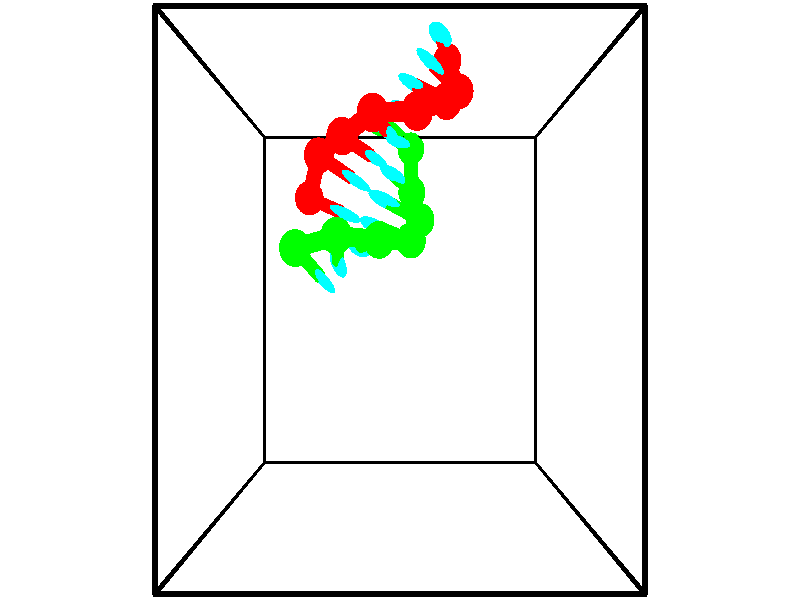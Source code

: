 // switches for output
#declare DRAW_BASES = 1; // possible values are 0, 1; only relevant for DNA ribbons
#declare DRAW_BASES_TYPE = 3; // possible values are 1, 2, 3; only relevant for DNA ribbons
#declare DRAW_FOG = 0; // set to 1 to enable fog

#include "colors.inc"

#include "transforms.inc"
background { rgb <1, 1, 1>}

#default {
   normal{
       ripples 0.25
       frequency 0.20
       turbulence 0.2
       lambda 5
   }
	finish {
		phong 0.1
		phong_size 40.
	}
}

// original window dimensions: 1024x640


// camera settings

camera {
	sky <-0, 1, 0>
	up <-0, 1, 0>
	right 1.6 * <1, 0, 0>
	location <2.5, 2.5, 11.1562>
	look_at <2.5, 2.5, 2.5>
	direction <0, 0, -8.6562>
	angle 67.0682
}


# declare cpy_camera_pos = <2.5, 2.5, 11.1562>;
# if (DRAW_FOG = 1)
fog {
	fog_type 2
	up vnormalize(cpy_camera_pos)
	color rgbt<1,1,1,0.3>
	distance 1e-5
	fog_alt 3e-3
	fog_offset 4
}
# end


// LIGHTS

# declare lum = 6;
global_settings {
	ambient_light rgb lum * <0.05, 0.05, 0.05>
	max_trace_level 15
}# declare cpy_direct_light_amount = 0.25;
light_source
{	1000 * <-1, -1, 1>,
	rgb lum * cpy_direct_light_amount
	parallel
}

light_source
{	1000 * <1, 1, -1>,
	rgb lum * cpy_direct_light_amount
	parallel
}

// strand 0

// nucleotide -1

// particle -1
sphere {
	<3.353609, 6.092162, 0.282823> 0.250000
	pigment { color rgbt <1,0,0,0> }
	no_shadow
}
cylinder {
	<3.254360, 6.174309, 0.661507>,  <3.194810, 6.223597, 0.888717>, 0.100000
	pigment { color rgbt <1,0,0,0> }
	no_shadow
}
cylinder {
	<3.254360, 6.174309, 0.661507>,  <3.353609, 6.092162, 0.282823>, 0.100000
	pigment { color rgbt <1,0,0,0> }
	no_shadow
}

// particle -1
sphere {
	<3.254360, 6.174309, 0.661507> 0.100000
	pigment { color rgbt <1,0,0,0> }
	no_shadow
}
sphere {
	0, 1
	scale<0.080000,0.200000,0.300000>
	matrix <-0.369383, -0.923493, 0.103519,
		0.895540, -0.324014, 0.304998,
		-0.248122, 0.205366, 0.946710,
		3.179923, 6.235919, 0.945520>
	pigment { color rgbt <0,1,1,0> }
	no_shadow
}
cylinder {
	<3.529240, 5.526805, 0.641101>,  <3.353609, 6.092162, 0.282823>, 0.130000
	pigment { color rgbt <1,0,0,0> }
	no_shadow
}

// nucleotide -1

// particle -1
sphere {
	<3.529240, 5.526805, 0.641101> 0.250000
	pigment { color rgbt <1,0,0,0> }
	no_shadow
}
cylinder {
	<3.234320, 5.704638, 0.844566>,  <3.057369, 5.811337, 0.966646>, 0.100000
	pigment { color rgbt <1,0,0,0> }
	no_shadow
}
cylinder {
	<3.234320, 5.704638, 0.844566>,  <3.529240, 5.526805, 0.641101>, 0.100000
	pigment { color rgbt <1,0,0,0> }
	no_shadow
}

// particle -1
sphere {
	<3.234320, 5.704638, 0.844566> 0.100000
	pigment { color rgbt <1,0,0,0> }
	no_shadow
}
sphere {
	0, 1
	scale<0.080000,0.200000,0.300000>
	matrix <-0.555119, -0.827806, -0.081120,
		0.385011, -0.342179, 0.857135,
		-0.737299, 0.444580, 0.508665,
		3.013131, 5.838011, 0.997166>
	pigment { color rgbt <0,1,1,0> }
	no_shadow
}
cylinder {
	<3.260544, 5.198469, 1.331815>,  <3.529240, 5.526805, 0.641101>, 0.130000
	pigment { color rgbt <1,0,0,0> }
	no_shadow
}

// nucleotide -1

// particle -1
sphere {
	<3.260544, 5.198469, 1.331815> 0.250000
	pigment { color rgbt <1,0,0,0> }
	no_shadow
}
cylinder {
	<2.951188, 5.383238, 1.158150>,  <2.765575, 5.494099, 1.053950>, 0.100000
	pigment { color rgbt <1,0,0,0> }
	no_shadow
}
cylinder {
	<2.951188, 5.383238, 1.158150>,  <3.260544, 5.198469, 1.331815>, 0.100000
	pigment { color rgbt <1,0,0,0> }
	no_shadow
}

// particle -1
sphere {
	<2.951188, 5.383238, 1.158150> 0.100000
	pigment { color rgbt <1,0,0,0> }
	no_shadow
}
sphere {
	0, 1
	scale<0.080000,0.200000,0.300000>
	matrix <-0.500849, -0.865075, -0.028205,
		-0.388613, 0.195637, 0.900392,
		-0.773389, 0.461921, -0.434164,
		2.719171, 5.521814, 1.027901>
	pigment { color rgbt <0,1,1,0> }
	no_shadow
}
cylinder {
	<2.766600, 4.954297, 1.744899>,  <3.260544, 5.198469, 1.331815>, 0.130000
	pigment { color rgbt <1,0,0,0> }
	no_shadow
}

// nucleotide -1

// particle -1
sphere {
	<2.766600, 4.954297, 1.744899> 0.250000
	pigment { color rgbt <1,0,0,0> }
	no_shadow
}
cylinder {
	<2.636679, 5.062483, 1.382385>,  <2.558726, 5.127395, 1.164877>, 0.100000
	pigment { color rgbt <1,0,0,0> }
	no_shadow
}
cylinder {
	<2.636679, 5.062483, 1.382385>,  <2.766600, 4.954297, 1.744899>, 0.100000
	pigment { color rgbt <1,0,0,0> }
	no_shadow
}

// particle -1
sphere {
	<2.636679, 5.062483, 1.382385> 0.100000
	pigment { color rgbt <1,0,0,0> }
	no_shadow
}
sphere {
	0, 1
	scale<0.080000,0.200000,0.300000>
	matrix <-0.523725, -0.849344, -0.065775,
		-0.787537, 0.453279, 0.417520,
		-0.324804, 0.270466, -0.906284,
		2.539237, 5.143622, 1.110500>
	pigment { color rgbt <0,1,1,0> }
	no_shadow
}
cylinder {
	<2.075118, 4.927645, 1.771724>,  <2.766600, 4.954297, 1.744899>, 0.130000
	pigment { color rgbt <1,0,0,0> }
	no_shadow
}

// nucleotide -1

// particle -1
sphere {
	<2.075118, 4.927645, 1.771724> 0.250000
	pigment { color rgbt <1,0,0,0> }
	no_shadow
}
cylinder {
	<2.195135, 4.874052, 1.393936>,  <2.267145, 4.841897, 1.167263>, 0.100000
	pigment { color rgbt <1,0,0,0> }
	no_shadow
}
cylinder {
	<2.195135, 4.874052, 1.393936>,  <2.075118, 4.927645, 1.771724>, 0.100000
	pigment { color rgbt <1,0,0,0> }
	no_shadow
}

// particle -1
sphere {
	<2.195135, 4.874052, 1.393936> 0.100000
	pigment { color rgbt <1,0,0,0> }
	no_shadow
}
sphere {
	0, 1
	scale<0.080000,0.200000,0.300000>
	matrix <-0.460263, -0.887550, -0.020310,
		-0.835543, 0.440798, -0.327969,
		0.300042, -0.133982, -0.944470,
		2.285148, 4.833858, 1.110595>
	pigment { color rgbt <0,1,1,0> }
	no_shadow
}
cylinder {
	<1.570970, 4.688951, 1.478274>,  <2.075118, 4.927645, 1.771724>, 0.130000
	pigment { color rgbt <1,0,0,0> }
	no_shadow
}

// nucleotide -1

// particle -1
sphere {
	<1.570970, 4.688951, 1.478274> 0.250000
	pigment { color rgbt <1,0,0,0> }
	no_shadow
}
cylinder {
	<1.844738, 4.579979, 1.207764>,  <2.008999, 4.514596, 1.045457>, 0.100000
	pigment { color rgbt <1,0,0,0> }
	no_shadow
}
cylinder {
	<1.844738, 4.579979, 1.207764>,  <1.570970, 4.688951, 1.478274>, 0.100000
	pigment { color rgbt <1,0,0,0> }
	no_shadow
}

// particle -1
sphere {
	<1.844738, 4.579979, 1.207764> 0.100000
	pigment { color rgbt <1,0,0,0> }
	no_shadow
}
sphere {
	0, 1
	scale<0.080000,0.200000,0.300000>
	matrix <-0.443950, -0.891504, -0.090163,
		-0.578339, 0.361942, -0.731110,
		0.684421, -0.272431, -0.676276,
		2.050064, 4.498250, 1.004881>
	pigment { color rgbt <0,1,1,0> }
	no_shadow
}
cylinder {
	<1.123480, 4.540102, 0.928942>,  <1.570970, 4.688951, 1.478274>, 0.130000
	pigment { color rgbt <1,0,0,0> }
	no_shadow
}

// nucleotide -1

// particle -1
sphere {
	<1.123480, 4.540102, 0.928942> 0.250000
	pigment { color rgbt <1,0,0,0> }
	no_shadow
}
cylinder {
	<1.469615, 4.353769, 0.854980>,  <1.677297, 4.241970, 0.810603>, 0.100000
	pigment { color rgbt <1,0,0,0> }
	no_shadow
}
cylinder {
	<1.469615, 4.353769, 0.854980>,  <1.123480, 4.540102, 0.928942>, 0.100000
	pigment { color rgbt <1,0,0,0> }
	no_shadow
}

// particle -1
sphere {
	<1.469615, 4.353769, 0.854980> 0.100000
	pigment { color rgbt <1,0,0,0> }
	no_shadow
}
sphere {
	0, 1
	scale<0.080000,0.200000,0.300000>
	matrix <-0.478663, -0.877507, -0.029385,
		-0.148566, 0.113935, -0.982317,
		0.865338, -0.465833, -0.184904,
		1.729217, 4.214019, 0.799509>
	pigment { color rgbt <0,1,1,0> }
	no_shadow
}
cylinder {
	<0.905402, 3.992112, 0.531867>,  <1.123480, 4.540102, 0.928942>, 0.130000
	pigment { color rgbt <1,0,0,0> }
	no_shadow
}

// nucleotide -1

// particle -1
sphere {
	<0.905402, 3.992112, 0.531867> 0.250000
	pigment { color rgbt <1,0,0,0> }
	no_shadow
}
cylinder {
	<1.269048, 3.851944, 0.621948>,  <1.487236, 3.767843, 0.675997>, 0.100000
	pigment { color rgbt <1,0,0,0> }
	no_shadow
}
cylinder {
	<1.269048, 3.851944, 0.621948>,  <0.905402, 3.992112, 0.531867>, 0.100000
	pigment { color rgbt <1,0,0,0> }
	no_shadow
}

// particle -1
sphere {
	<1.269048, 3.851944, 0.621948> 0.100000
	pigment { color rgbt <1,0,0,0> }
	no_shadow
}
sphere {
	0, 1
	scale<0.080000,0.200000,0.300000>
	matrix <-0.371628, -0.926537, 0.058503,
		0.188158, -0.136878, -0.972554,
		0.909114, -0.350421, 0.225203,
		1.541782, 3.746818, 0.689509>
	pigment { color rgbt <0,1,1,0> }
	no_shadow
}
// strand 1

// nucleotide -1

// particle -1
sphere {
	<0.832408, 3.187786, 1.563750> 0.250000
	pigment { color rgbt <0,1,0,0> }
	no_shadow
}
cylinder {
	<1.049469, 2.957657, 1.318954>,  <1.179706, 2.819579, 1.172077>, 0.100000
	pigment { color rgbt <0,1,0,0> }
	no_shadow
}
cylinder {
	<1.049469, 2.957657, 1.318954>,  <0.832408, 3.187786, 1.563750>, 0.100000
	pigment { color rgbt <0,1,0,0> }
	no_shadow
}

// particle -1
sphere {
	<1.049469, 2.957657, 1.318954> 0.100000
	pigment { color rgbt <0,1,0,0> }
	no_shadow
}
sphere {
	0, 1
	scale<0.080000,0.200000,0.300000>
	matrix <0.615188, 0.768304, -0.176784,
		0.571901, -0.280555, 0.770855,
		0.542654, -0.575324, -0.611988,
		1.212265, 2.785060, 1.135358>
	pigment { color rgbt <0,1,1,0> }
	no_shadow
}
cylinder {
	<1.490596, 3.348470, 1.580945>,  <0.832408, 3.187786, 1.563750>, 0.130000
	pigment { color rgbt <0,1,0,0> }
	no_shadow
}

// nucleotide -1

// particle -1
sphere {
	<1.490596, 3.348470, 1.580945> 0.250000
	pigment { color rgbt <0,1,0,0> }
	no_shadow
}
cylinder {
	<1.470720, 3.159386, 1.229019>,  <1.458795, 3.045935, 1.017864>, 0.100000
	pigment { color rgbt <0,1,0,0> }
	no_shadow
}
cylinder {
	<1.470720, 3.159386, 1.229019>,  <1.490596, 3.348470, 1.580945>, 0.100000
	pigment { color rgbt <0,1,0,0> }
	no_shadow
}

// particle -1
sphere {
	<1.470720, 3.159386, 1.229019> 0.100000
	pigment { color rgbt <0,1,0,0> }
	no_shadow
}
sphere {
	0, 1
	scale<0.080000,0.200000,0.300000>
	matrix <0.724090, 0.589685, -0.357722,
		0.687913, -0.654840, 0.312985,
		-0.049688, -0.472711, -0.879815,
		1.455814, 3.017572, 0.965075>
	pigment { color rgbt <0,1,1,0> }
	no_shadow
}
cylinder {
	<2.165504, 3.298665, 1.532907>,  <1.490596, 3.348470, 1.580945>, 0.130000
	pigment { color rgbt <0,1,0,0> }
	no_shadow
}

// nucleotide -1

// particle -1
sphere {
	<2.165504, 3.298665, 1.532907> 0.250000
	pigment { color rgbt <0,1,0,0> }
	no_shadow
}
cylinder {
	<1.959236, 3.274673, 1.191032>,  <1.835475, 3.260278, 0.985908>, 0.100000
	pigment { color rgbt <0,1,0,0> }
	no_shadow
}
cylinder {
	<1.959236, 3.274673, 1.191032>,  <2.165504, 3.298665, 1.532907>, 0.100000
	pigment { color rgbt <0,1,0,0> }
	no_shadow
}

// particle -1
sphere {
	<1.959236, 3.274673, 1.191032> 0.100000
	pigment { color rgbt <0,1,0,0> }
	no_shadow
}
sphere {
	0, 1
	scale<0.080000,0.200000,0.300000>
	matrix <0.563701, 0.727486, -0.391159,
		0.645233, -0.683496, -0.341332,
		-0.515670, -0.059979, -0.854686,
		1.804535, 3.256680, 0.934627>
	pigment { color rgbt <0,1,1,0> }
	no_shadow
}
cylinder {
	<2.681383, 3.329217, 1.072645>,  <2.165504, 3.298665, 1.532907>, 0.130000
	pigment { color rgbt <0,1,0,0> }
	no_shadow
}

// nucleotide -1

// particle -1
sphere {
	<2.681383, 3.329217, 1.072645> 0.250000
	pigment { color rgbt <0,1,0,0> }
	no_shadow
}
cylinder {
	<2.334946, 3.455296, 0.917450>,  <2.127083, 3.530943, 0.824333>, 0.100000
	pigment { color rgbt <0,1,0,0> }
	no_shadow
}
cylinder {
	<2.334946, 3.455296, 0.917450>,  <2.681383, 3.329217, 1.072645>, 0.100000
	pigment { color rgbt <0,1,0,0> }
	no_shadow
}

// particle -1
sphere {
	<2.334946, 3.455296, 0.917450> 0.100000
	pigment { color rgbt <0,1,0,0> }
	no_shadow
}
sphere {
	0, 1
	scale<0.080000,0.200000,0.300000>
	matrix <0.437949, 0.852650, -0.284937,
		0.241006, -0.416700, -0.876514,
		-0.866093, 0.315197, -0.387987,
		2.075118, 3.549855, 0.801054>
	pigment { color rgbt <0,1,1,0> }
	no_shadow
}
cylinder {
	<2.857250, 3.670227, 0.524093>,  <2.681383, 3.329217, 1.072645>, 0.130000
	pigment { color rgbt <0,1,0,0> }
	no_shadow
}

// nucleotide -1

// particle -1
sphere {
	<2.857250, 3.670227, 0.524093> 0.250000
	pigment { color rgbt <0,1,0,0> }
	no_shadow
}
cylinder {
	<2.499565, 3.823990, 0.615845>,  <2.284954, 3.916248, 0.670896>, 0.100000
	pigment { color rgbt <0,1,0,0> }
	no_shadow
}
cylinder {
	<2.499565, 3.823990, 0.615845>,  <2.857250, 3.670227, 0.524093>, 0.100000
	pigment { color rgbt <0,1,0,0> }
	no_shadow
}

// particle -1
sphere {
	<2.499565, 3.823990, 0.615845> 0.100000
	pigment { color rgbt <0,1,0,0> }
	no_shadow
}
sphere {
	0, 1
	scale<0.080000,0.200000,0.300000>
	matrix <0.323329, 0.909025, -0.262929,
		-0.309583, -0.160949, -0.937152,
		-0.894213, 0.384407, 0.229379,
		2.231301, 3.939312, 0.684659>
	pigment { color rgbt <0,1,1,0> }
	no_shadow
}
cylinder {
	<2.719194, 4.161168, -0.025717>,  <2.857250, 3.670227, 0.524093>, 0.130000
	pigment { color rgbt <0,1,0,0> }
	no_shadow
}

// nucleotide -1

// particle -1
sphere {
	<2.719194, 4.161168, -0.025717> 0.250000
	pigment { color rgbt <0,1,0,0> }
	no_shadow
}
cylinder {
	<2.522657, 4.260204, 0.308296>,  <2.404735, 4.319626, 0.508704>, 0.100000
	pigment { color rgbt <0,1,0,0> }
	no_shadow
}
cylinder {
	<2.522657, 4.260204, 0.308296>,  <2.719194, 4.161168, -0.025717>, 0.100000
	pigment { color rgbt <0,1,0,0> }
	no_shadow
}

// particle -1
sphere {
	<2.522657, 4.260204, 0.308296> 0.100000
	pigment { color rgbt <0,1,0,0> }
	no_shadow
}
sphere {
	0, 1
	scale<0.080000,0.200000,0.300000>
	matrix <0.321888, 0.942486, -0.090049,
		-0.809303, 0.224542, -0.542780,
		-0.491343, 0.247591, 0.835033,
		2.375255, 4.334482, 0.558806>
	pigment { color rgbt <0,1,1,0> }
	no_shadow
}
cylinder {
	<2.703229, 4.849655, -0.111261>,  <2.719194, 4.161168, -0.025717>, 0.130000
	pigment { color rgbt <0,1,0,0> }
	no_shadow
}

// nucleotide -1

// particle -1
sphere {
	<2.703229, 4.849655, -0.111261> 0.250000
	pigment { color rgbt <0,1,0,0> }
	no_shadow
}
cylinder {
	<2.570349, 4.830612, 0.265541>,  <2.490620, 4.819186, 0.491623>, 0.100000
	pigment { color rgbt <0,1,0,0> }
	no_shadow
}
cylinder {
	<2.570349, 4.830612, 0.265541>,  <2.703229, 4.849655, -0.111261>, 0.100000
	pigment { color rgbt <0,1,0,0> }
	no_shadow
}

// particle -1
sphere {
	<2.570349, 4.830612, 0.265541> 0.100000
	pigment { color rgbt <0,1,0,0> }
	no_shadow
}
sphere {
	0, 1
	scale<0.080000,0.200000,0.300000>
	matrix <0.195919, 0.973460, 0.118289,
		-0.922636, 0.223853, -0.314057,
		-0.332202, -0.047608, 0.942006,
		2.470688, 4.816330, 0.548143>
	pigment { color rgbt <0,1,1,0> }
	no_shadow
}
cylinder {
	<2.120850, 5.305017, -0.085160>,  <2.703229, 4.849655, -0.111261>, 0.130000
	pigment { color rgbt <0,1,0,0> }
	no_shadow
}

// nucleotide -1

// particle -1
sphere {
	<2.120850, 5.305017, -0.085160> 0.250000
	pigment { color rgbt <0,1,0,0> }
	no_shadow
}
cylinder {
	<2.283119, 5.250549, 0.276367>,  <2.380481, 5.217868, 0.493284>, 0.100000
	pigment { color rgbt <0,1,0,0> }
	no_shadow
}
cylinder {
	<2.283119, 5.250549, 0.276367>,  <2.120850, 5.305017, -0.085160>, 0.100000
	pigment { color rgbt <0,1,0,0> }
	no_shadow
}

// particle -1
sphere {
	<2.283119, 5.250549, 0.276367> 0.100000
	pigment { color rgbt <0,1,0,0> }
	no_shadow
}
sphere {
	0, 1
	scale<0.080000,0.200000,0.300000>
	matrix <0.258285, 0.965617, 0.029552,
		-0.876766, 0.221454, 0.426894,
		0.405672, -0.136170, 0.903818,
		2.404821, 5.209698, 0.547513>
	pigment { color rgbt <0,1,1,0> }
	no_shadow
}
// box output
cylinder {
	<0.000000, 0.000000, 0.000000>,  <5.000000, 0.000000, 0.000000>, 0.025000
	pigment { color rgbt <0,0,0,0> }
	no_shadow
}
cylinder {
	<0.000000, 0.000000, 0.000000>,  <0.000000, 5.000000, 0.000000>, 0.025000
	pigment { color rgbt <0,0,0,0> }
	no_shadow
}
cylinder {
	<0.000000, 0.000000, 0.000000>,  <0.000000, 0.000000, 5.000000>, 0.025000
	pigment { color rgbt <0,0,0,0> }
	no_shadow
}
cylinder {
	<5.000000, 5.000000, 5.000000>,  <0.000000, 5.000000, 5.000000>, 0.025000
	pigment { color rgbt <0,0,0,0> }
	no_shadow
}
cylinder {
	<5.000000, 5.000000, 5.000000>,  <5.000000, 0.000000, 5.000000>, 0.025000
	pigment { color rgbt <0,0,0,0> }
	no_shadow
}
cylinder {
	<5.000000, 5.000000, 5.000000>,  <5.000000, 5.000000, 0.000000>, 0.025000
	pigment { color rgbt <0,0,0,0> }
	no_shadow
}
cylinder {
	<0.000000, 0.000000, 5.000000>,  <0.000000, 5.000000, 5.000000>, 0.025000
	pigment { color rgbt <0,0,0,0> }
	no_shadow
}
cylinder {
	<0.000000, 0.000000, 5.000000>,  <5.000000, 0.000000, 5.000000>, 0.025000
	pigment { color rgbt <0,0,0,0> }
	no_shadow
}
cylinder {
	<5.000000, 5.000000, 0.000000>,  <0.000000, 5.000000, 0.000000>, 0.025000
	pigment { color rgbt <0,0,0,0> }
	no_shadow
}
cylinder {
	<5.000000, 5.000000, 0.000000>,  <5.000000, 0.000000, 0.000000>, 0.025000
	pigment { color rgbt <0,0,0,0> }
	no_shadow
}
cylinder {
	<5.000000, 0.000000, 5.000000>,  <5.000000, 0.000000, 0.000000>, 0.025000
	pigment { color rgbt <0,0,0,0> }
	no_shadow
}
cylinder {
	<0.000000, 5.000000, 0.000000>,  <0.000000, 5.000000, 5.000000>, 0.025000
	pigment { color rgbt <0,0,0,0> }
	no_shadow
}
// end of box output
